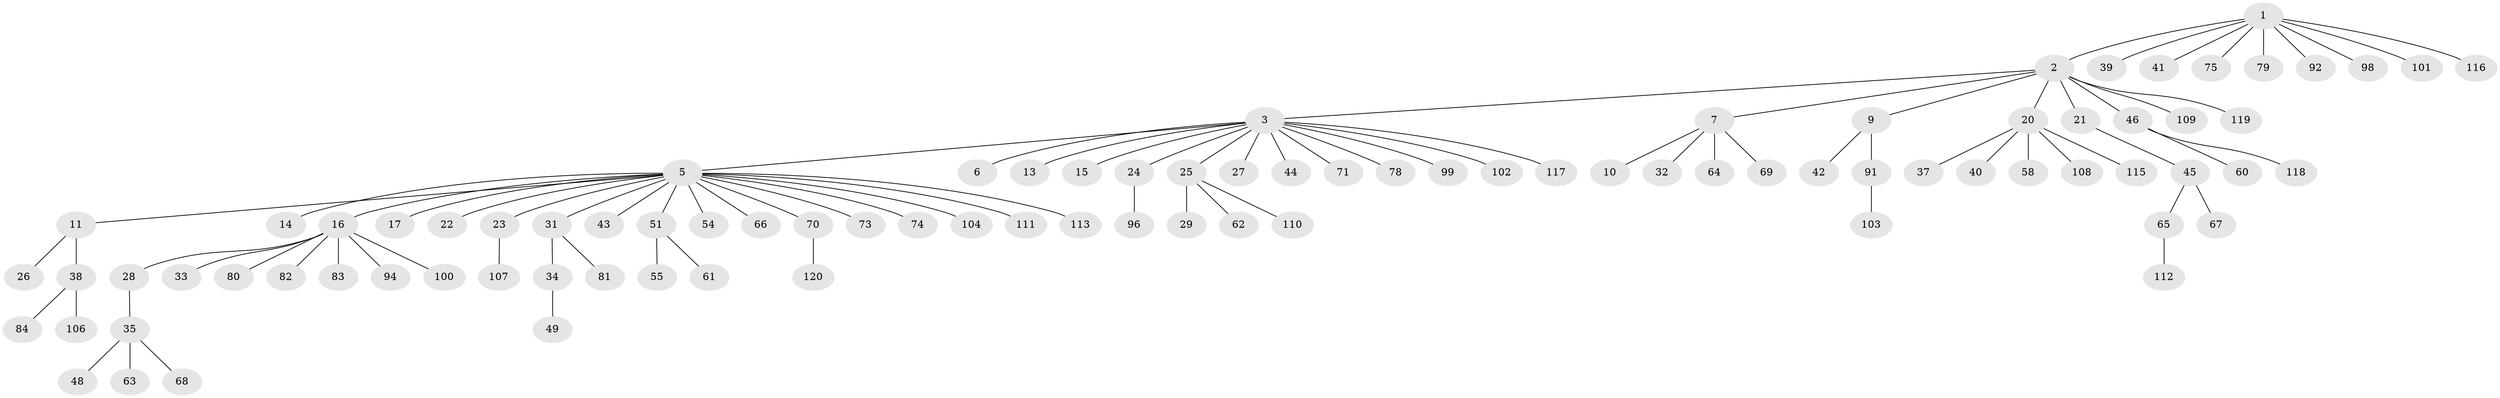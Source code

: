 // Generated by graph-tools (version 1.1) at 2025/23/03/03/25 07:23:49]
// undirected, 92 vertices, 91 edges
graph export_dot {
graph [start="1"]
  node [color=gray90,style=filled];
  1 [super="+4"];
  2 [super="+19"];
  3 [super="+12"];
  5 [super="+30"];
  6;
  7 [super="+8"];
  9;
  10 [super="+36"];
  11 [super="+95"];
  13;
  14;
  15;
  16 [super="+18"];
  17;
  20 [super="+77"];
  21 [super="+56"];
  22;
  23 [super="+47"];
  24;
  25 [super="+89"];
  26;
  27 [super="+50"];
  28 [super="+88"];
  29;
  31;
  32;
  33;
  34 [super="+57"];
  35 [super="+53"];
  37;
  38 [super="+93"];
  39;
  40;
  41;
  42;
  43;
  44 [super="+114"];
  45;
  46 [super="+86"];
  48;
  49 [super="+59"];
  51 [super="+52"];
  54;
  55 [super="+90"];
  58;
  60;
  61;
  62;
  63;
  64 [super="+72"];
  65 [super="+87"];
  66;
  67 [super="+97"];
  68;
  69;
  70 [super="+76"];
  71;
  73;
  74;
  75;
  78;
  79;
  80;
  81 [super="+105"];
  82;
  83 [super="+85"];
  84;
  91;
  92;
  94;
  96;
  98;
  99;
  100;
  101;
  102;
  103;
  104;
  106;
  107;
  108;
  109;
  110;
  111;
  112;
  113;
  115;
  116;
  117;
  118;
  119;
  120;
  1 -- 2;
  1 -- 41;
  1 -- 75;
  1 -- 79;
  1 -- 101;
  1 -- 116;
  1 -- 98;
  1 -- 92;
  1 -- 39;
  2 -- 3;
  2 -- 7;
  2 -- 9;
  2 -- 20;
  2 -- 21;
  2 -- 46;
  2 -- 109;
  2 -- 119;
  3 -- 5;
  3 -- 6;
  3 -- 13;
  3 -- 15;
  3 -- 24;
  3 -- 25;
  3 -- 27;
  3 -- 44;
  3 -- 71;
  3 -- 78;
  3 -- 99;
  3 -- 102;
  3 -- 117;
  5 -- 11;
  5 -- 14;
  5 -- 16;
  5 -- 17;
  5 -- 22;
  5 -- 23;
  5 -- 31;
  5 -- 51;
  5 -- 54;
  5 -- 66;
  5 -- 70;
  5 -- 73;
  5 -- 74;
  5 -- 104;
  5 -- 111;
  5 -- 113;
  5 -- 43;
  7 -- 10;
  7 -- 69;
  7 -- 32;
  7 -- 64;
  9 -- 42;
  9 -- 91;
  11 -- 26;
  11 -- 38;
  16 -- 28;
  16 -- 33;
  16 -- 94;
  16 -- 100;
  16 -- 83;
  16 -- 82;
  16 -- 80;
  20 -- 37;
  20 -- 40;
  20 -- 58;
  20 -- 108;
  20 -- 115;
  21 -- 45;
  23 -- 107;
  24 -- 96;
  25 -- 29;
  25 -- 62;
  25 -- 110;
  28 -- 35;
  31 -- 34;
  31 -- 81;
  34 -- 49;
  35 -- 48;
  35 -- 63;
  35 -- 68;
  38 -- 84;
  38 -- 106;
  45 -- 65;
  45 -- 67;
  46 -- 60;
  46 -- 118;
  51 -- 55;
  51 -- 61;
  65 -- 112;
  70 -- 120;
  91 -- 103;
}
